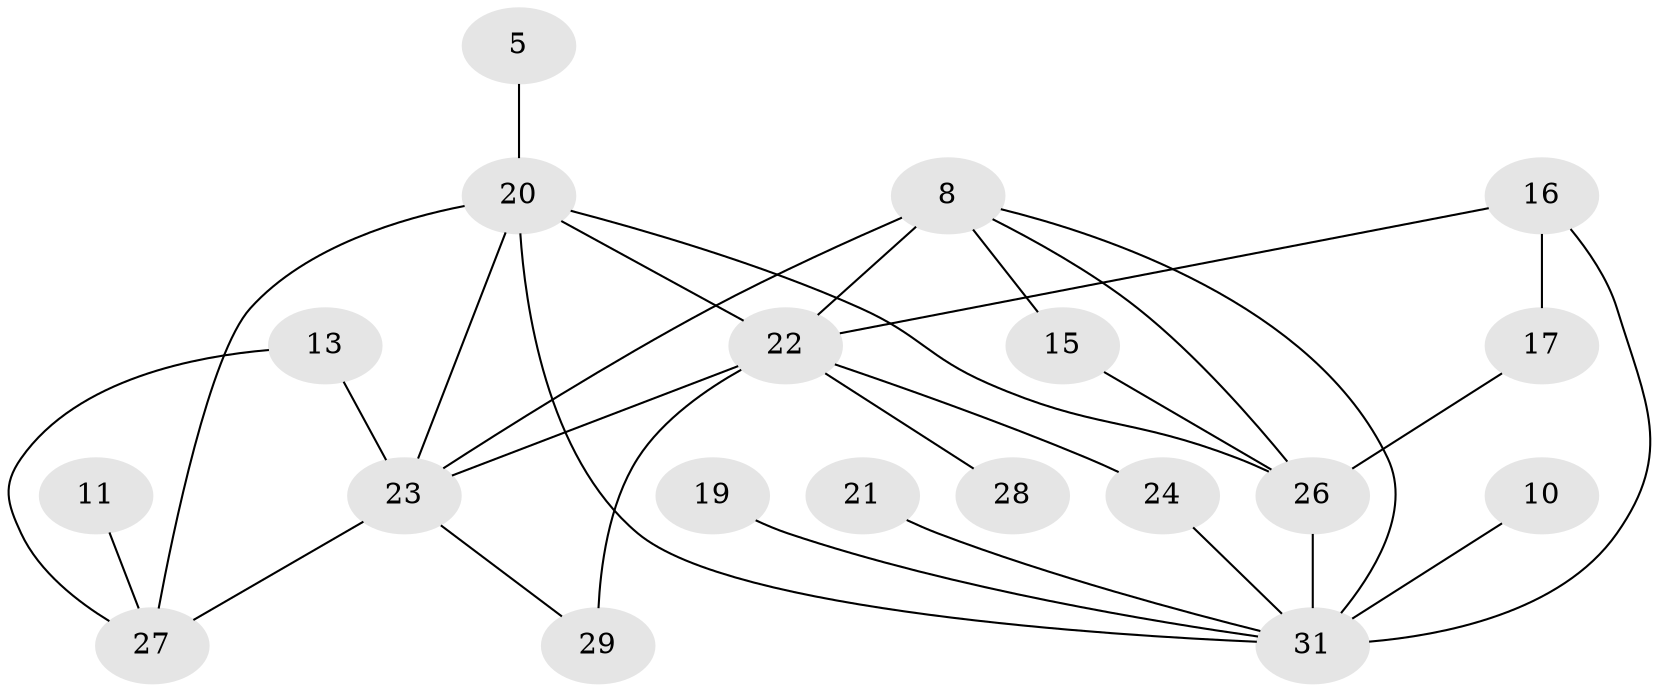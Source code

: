 // original degree distribution, {2: 0.25510204081632654, 0: 0.10204081632653061, 1: 0.2755102040816326, 3: 0.1836734693877551, 4: 0.1326530612244898, 7: 0.01020408163265306, 6: 0.02040816326530612, 5: 0.02040816326530612}
// Generated by graph-tools (version 1.1) at 2025/35/03/04/25 23:35:52]
// undirected, 19 vertices, 30 edges
graph export_dot {
  node [color=gray90,style=filled];
  5;
  8;
  10;
  11;
  13;
  15;
  16;
  17;
  19;
  20;
  21;
  22;
  23;
  24;
  26;
  27;
  28;
  29;
  31;
  5 -- 20 [weight=1.0];
  8 -- 15 [weight=1.0];
  8 -- 22 [weight=1.0];
  8 -- 23 [weight=2.0];
  8 -- 26 [weight=1.0];
  8 -- 31 [weight=1.0];
  10 -- 31 [weight=1.0];
  11 -- 27 [weight=1.0];
  13 -- 23 [weight=1.0];
  13 -- 27 [weight=1.0];
  15 -- 26 [weight=1.0];
  16 -- 17 [weight=1.0];
  16 -- 22 [weight=1.0];
  16 -- 31 [weight=1.0];
  17 -- 26 [weight=1.0];
  19 -- 31 [weight=1.0];
  20 -- 22 [weight=1.0];
  20 -- 23 [weight=2.0];
  20 -- 26 [weight=2.0];
  20 -- 27 [weight=1.0];
  20 -- 31 [weight=1.0];
  21 -- 31 [weight=1.0];
  22 -- 23 [weight=1.0];
  22 -- 24 [weight=1.0];
  22 -- 28 [weight=1.0];
  22 -- 29 [weight=2.0];
  23 -- 27 [weight=1.0];
  23 -- 29 [weight=1.0];
  24 -- 31 [weight=1.0];
  26 -- 31 [weight=2.0];
}

